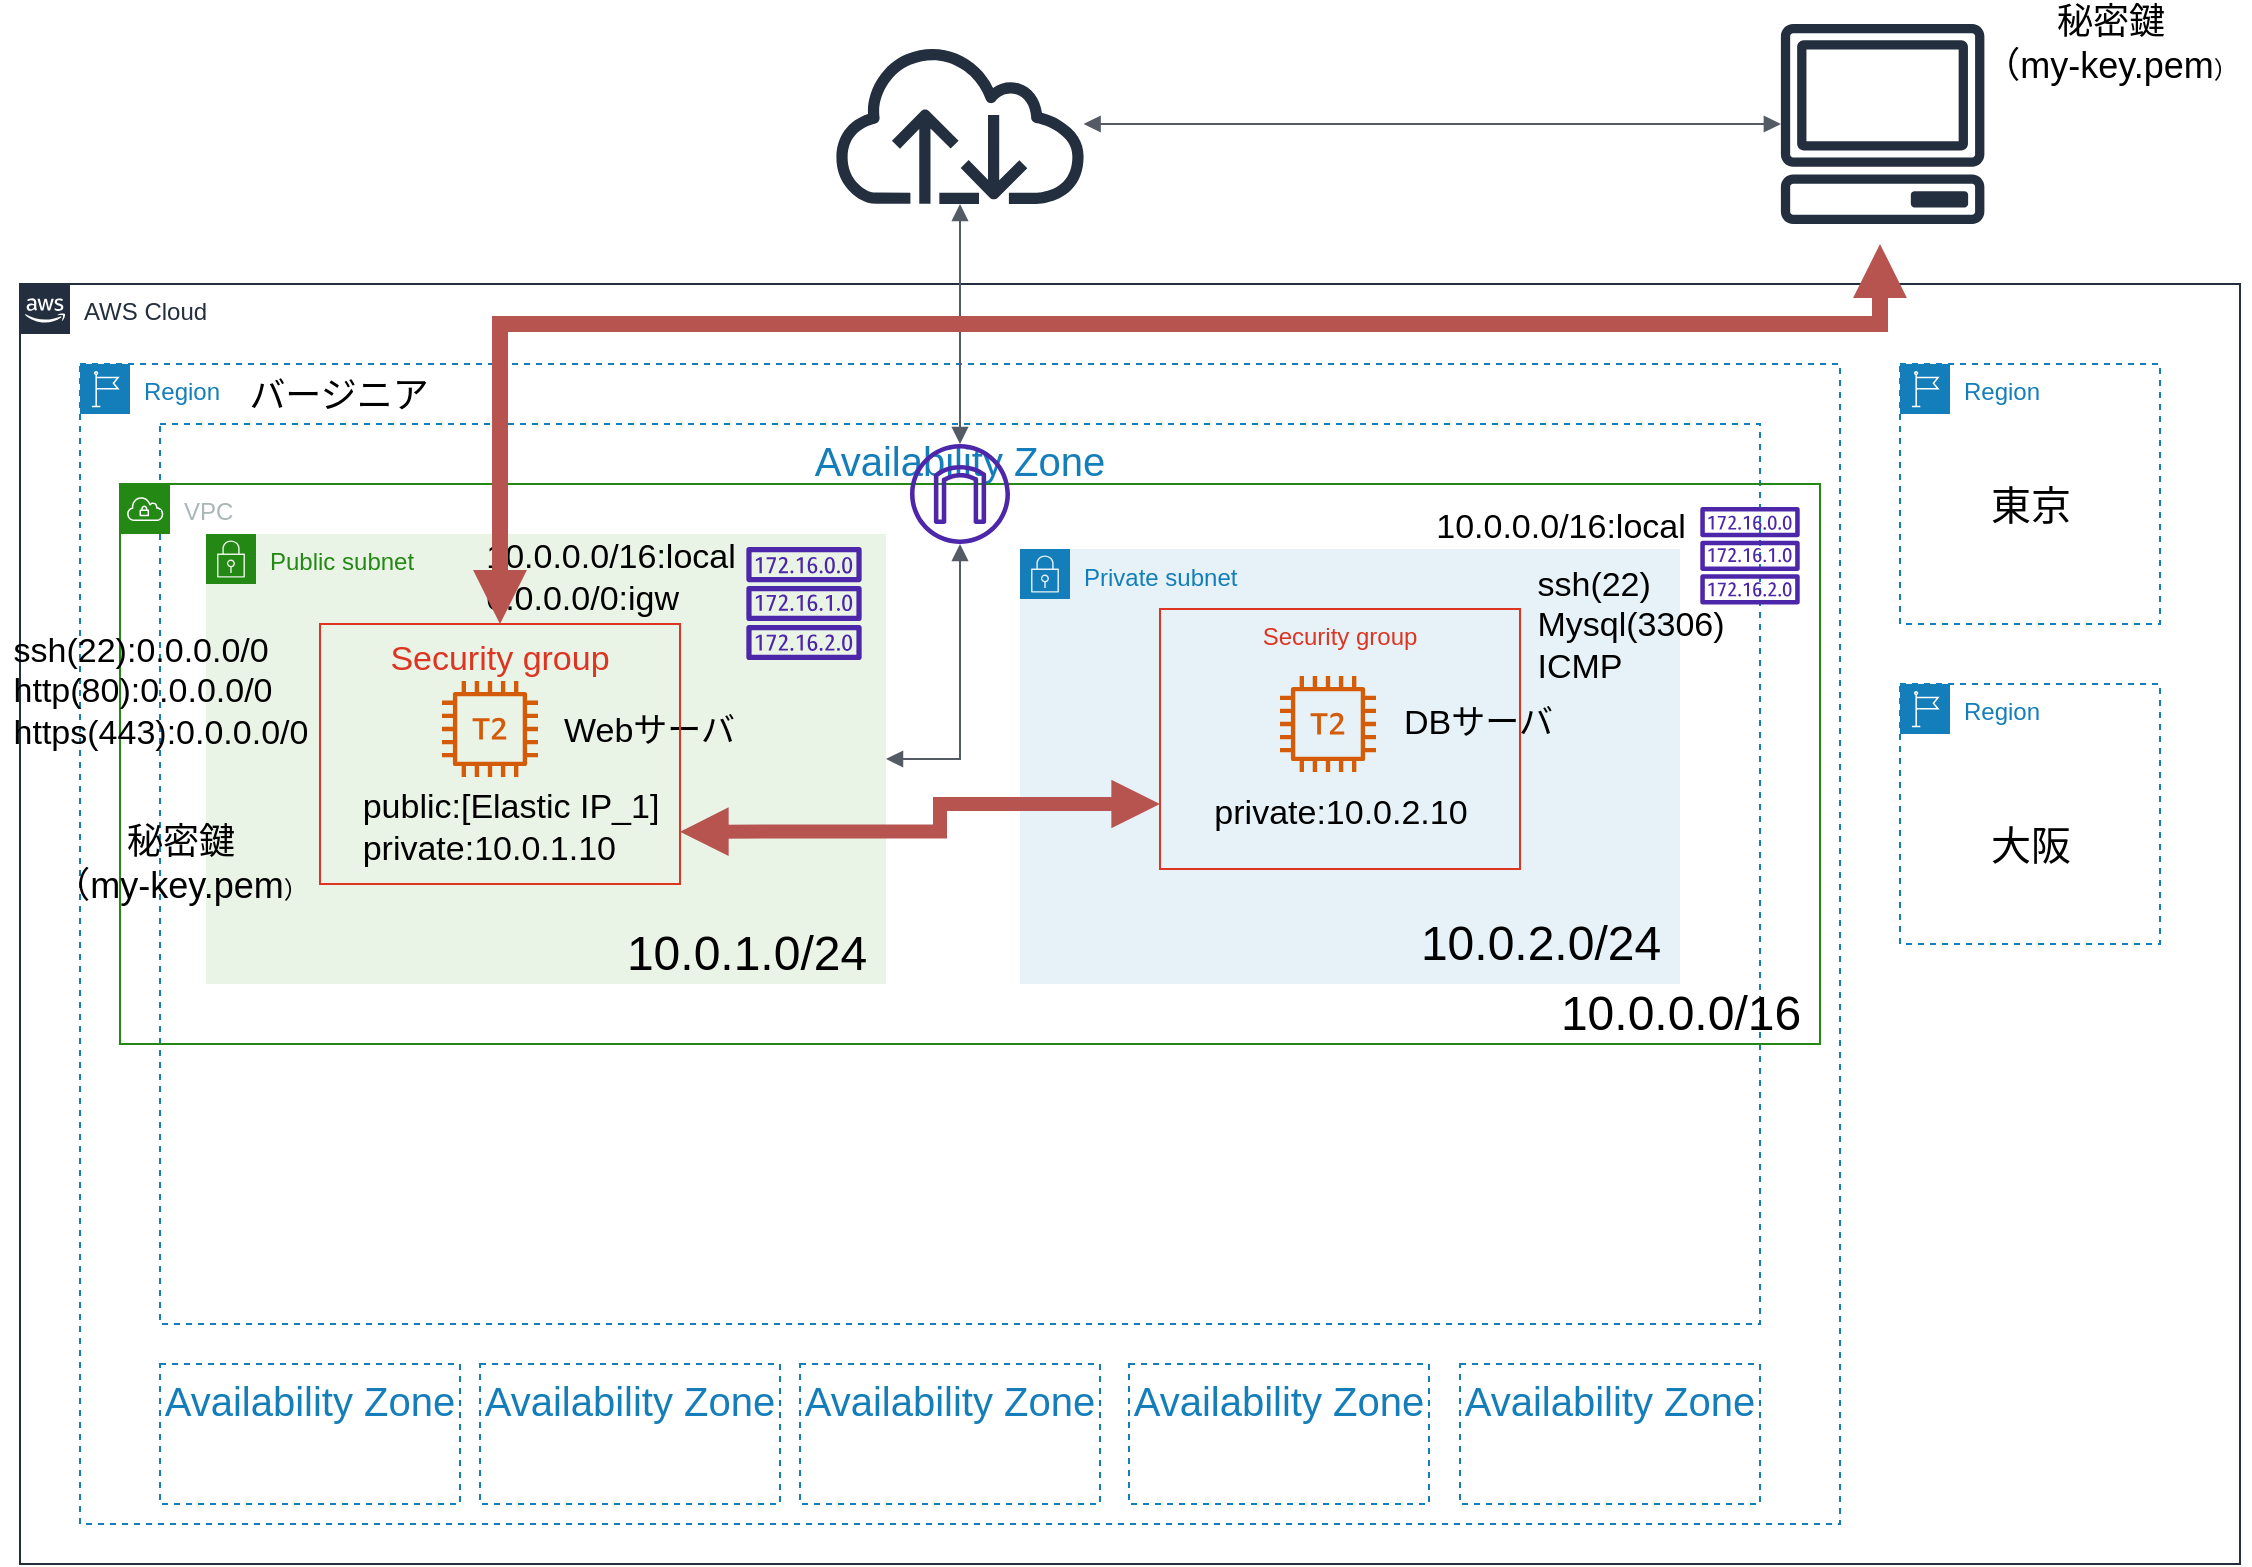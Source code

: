 <mxfile version="16.5.4" type="device"><diagram id="jHGPRK7OEZZswcV6LGpF" name="Page-1"><mxGraphModel dx="1673" dy="934" grid="1" gridSize="10" guides="1" tooltips="1" connect="1" arrows="1" fold="1" page="1" pageScale="1" pageWidth="1169" pageHeight="827" math="0" shadow="0"><root><mxCell id="0"/><mxCell id="1" parent="0"/><mxCell id="D1KLTxWbHaSVt6todmUT-1" value="AWS Cloud" style="points=[[0,0],[0.25,0],[0.5,0],[0.75,0],[1,0],[1,0.25],[1,0.5],[1,0.75],[1,1],[0.75,1],[0.5,1],[0.25,1],[0,1],[0,0.75],[0,0.5],[0,0.25]];outlineConnect=0;gradientColor=none;html=1;whiteSpace=wrap;fontSize=12;fontStyle=0;shape=mxgraph.aws4.group;grIcon=mxgraph.aws4.group_aws_cloud_alt;strokeColor=#232F3E;fillColor=none;verticalAlign=top;align=left;spacingLeft=30;fontColor=#232F3E;dashed=0;" parent="1" vertex="1"><mxGeometry x="30" y="170" width="1110" height="640" as="geometry"/></mxCell><mxCell id="D1KLTxWbHaSVt6todmUT-3" value="Region" style="points=[[0,0],[0.25,0],[0.5,0],[0.75,0],[1,0],[1,0.25],[1,0.5],[1,0.75],[1,1],[0.75,1],[0.5,1],[0.25,1],[0,1],[0,0.75],[0,0.5],[0,0.25]];outlineConnect=0;gradientColor=none;html=1;whiteSpace=wrap;fontSize=12;fontStyle=0;shape=mxgraph.aws4.group;grIcon=mxgraph.aws4.group_region;strokeColor=#147EBA;fillColor=none;verticalAlign=top;align=left;spacingLeft=30;fontColor=#147EBA;dashed=1;" parent="1" vertex="1"><mxGeometry x="60" y="210" width="880" height="580" as="geometry"/></mxCell><mxCell id="D1KLTxWbHaSVt6todmUT-4" value="&lt;font style=&quot;font-size: 18px&quot;&gt;バージニア&lt;/font&gt;" style="text;html=1;resizable=0;autosize=1;align=center;verticalAlign=middle;points=[];fillColor=none;strokeColor=none;rounded=0;" parent="1" vertex="1"><mxGeometry x="134" y="216" width="110" height="20" as="geometry"/></mxCell><mxCell id="D1KLTxWbHaSVt6todmUT-5" value="Region" style="points=[[0,0],[0.25,0],[0.5,0],[0.75,0],[1,0],[1,0.25],[1,0.5],[1,0.75],[1,1],[0.75,1],[0.5,1],[0.25,1],[0,1],[0,0.75],[0,0.5],[0,0.25]];outlineConnect=0;gradientColor=none;html=1;whiteSpace=wrap;fontSize=12;fontStyle=0;shape=mxgraph.aws4.group;grIcon=mxgraph.aws4.group_region;strokeColor=#147EBA;fillColor=none;verticalAlign=top;align=left;spacingLeft=30;fontColor=#147EBA;dashed=1;" parent="1" vertex="1"><mxGeometry x="970" y="210" width="130" height="130" as="geometry"/></mxCell><mxCell id="D1KLTxWbHaSVt6todmUT-6" value="Region" style="points=[[0,0],[0.25,0],[0.5,0],[0.75,0],[1,0],[1,0.25],[1,0.5],[1,0.75],[1,1],[0.75,1],[0.5,1],[0.25,1],[0,1],[0,0.75],[0,0.5],[0,0.25]];outlineConnect=0;gradientColor=none;html=1;whiteSpace=wrap;fontSize=12;fontStyle=0;shape=mxgraph.aws4.group;grIcon=mxgraph.aws4.group_region;strokeColor=#147EBA;fillColor=none;verticalAlign=top;align=left;spacingLeft=30;fontColor=#147EBA;dashed=1;" parent="1" vertex="1"><mxGeometry x="970" y="370" width="130" height="130" as="geometry"/></mxCell><mxCell id="D1KLTxWbHaSVt6todmUT-7" value="&lt;font style=&quot;font-size: 20px&quot;&gt;東京&lt;/font&gt;" style="text;html=1;resizable=0;autosize=1;align=center;verticalAlign=middle;points=[];fillColor=none;strokeColor=none;rounded=0;" parent="1" vertex="1"><mxGeometry x="1005" y="270" width="60" height="20" as="geometry"/></mxCell><mxCell id="D1KLTxWbHaSVt6todmUT-8" value="&lt;font style=&quot;font-size: 20px&quot;&gt;大阪&lt;/font&gt;" style="text;html=1;resizable=0;autosize=1;align=center;verticalAlign=middle;points=[];fillColor=none;strokeColor=none;rounded=0;" parent="1" vertex="1"><mxGeometry x="1005" y="440" width="60" height="20" as="geometry"/></mxCell><mxCell id="D1KLTxWbHaSVt6todmUT-9" value="Availability Zone" style="fillColor=none;strokeColor=#147EBA;dashed=1;verticalAlign=top;fontStyle=0;fontColor=#147EBA;fontSize=20;" parent="1" vertex="1"><mxGeometry x="100" y="240" width="800" height="450" as="geometry"/></mxCell><mxCell id="D1KLTxWbHaSVt6todmUT-11" value="Availability Zone" style="fillColor=none;strokeColor=#147EBA;dashed=1;verticalAlign=top;fontStyle=0;fontColor=#147EBA;fontSize=20;" parent="1" vertex="1"><mxGeometry x="100" y="710" width="150" height="70" as="geometry"/></mxCell><mxCell id="D1KLTxWbHaSVt6todmUT-12" value="Availability Zone" style="fillColor=none;strokeColor=#147EBA;dashed=1;verticalAlign=top;fontStyle=0;fontColor=#147EBA;fontSize=20;" parent="1" vertex="1"><mxGeometry x="260" y="710" width="150" height="70" as="geometry"/></mxCell><mxCell id="D1KLTxWbHaSVt6todmUT-13" value="Availability Zone" style="fillColor=none;strokeColor=#147EBA;dashed=1;verticalAlign=top;fontStyle=0;fontColor=#147EBA;fontSize=20;" parent="1" vertex="1"><mxGeometry x="420" y="710" width="150" height="70" as="geometry"/></mxCell><mxCell id="D1KLTxWbHaSVt6todmUT-14" value="Availability Zone" style="fillColor=none;strokeColor=#147EBA;dashed=1;verticalAlign=top;fontStyle=0;fontColor=#147EBA;fontSize=20;" parent="1" vertex="1"><mxGeometry x="584.5" y="710" width="150" height="70" as="geometry"/></mxCell><mxCell id="D1KLTxWbHaSVt6todmUT-15" value="Availability Zone" style="fillColor=none;strokeColor=#147EBA;dashed=1;verticalAlign=top;fontStyle=0;fontColor=#147EBA;fontSize=20;" parent="1" vertex="1"><mxGeometry x="750" y="710" width="150" height="70" as="geometry"/></mxCell><mxCell id="D1KLTxWbHaSVt6todmUT-16" value="VPC" style="points=[[0,0],[0.25,0],[0.5,0],[0.75,0],[1,0],[1,0.25],[1,0.5],[1,0.75],[1,1],[0.75,1],[0.5,1],[0.25,1],[0,1],[0,0.75],[0,0.5],[0,0.25]];outlineConnect=0;gradientColor=none;html=1;whiteSpace=wrap;fontSize=12;fontStyle=0;shape=mxgraph.aws4.group;grIcon=mxgraph.aws4.group_vpc;strokeColor=#248814;fillColor=none;verticalAlign=top;align=left;spacingLeft=30;fontColor=#AAB7B8;dashed=0;" parent="1" vertex="1"><mxGeometry x="80" y="270" width="850" height="280" as="geometry"/></mxCell><mxCell id="D1KLTxWbHaSVt6todmUT-17" value="&lt;font style=&quot;font-size: 24px&quot;&gt;10.0.0.0/16&lt;/font&gt;" style="text;html=1;resizable=0;autosize=1;align=center;verticalAlign=middle;points=[];fillColor=none;strokeColor=none;rounded=0;fontSize=20;" parent="1" vertex="1"><mxGeometry x="790" y="520" width="140" height="30" as="geometry"/></mxCell><mxCell id="D1KLTxWbHaSVt6todmUT-18" value="Public subnet" style="points=[[0,0],[0.25,0],[0.5,0],[0.75,0],[1,0],[1,0.25],[1,0.5],[1,0.75],[1,1],[0.75,1],[0.5,1],[0.25,1],[0,1],[0,0.75],[0,0.5],[0,0.25]];outlineConnect=0;gradientColor=none;html=1;whiteSpace=wrap;fontSize=12;fontStyle=0;shape=mxgraph.aws4.group;grIcon=mxgraph.aws4.group_security_group;grStroke=0;strokeColor=#248814;fillColor=#E9F3E6;verticalAlign=top;align=left;spacingLeft=30;fontColor=#248814;dashed=0;" parent="1" vertex="1"><mxGeometry x="123" y="295" width="340" height="225" as="geometry"/></mxCell><mxCell id="D1KLTxWbHaSVt6todmUT-19" value="&lt;font style=&quot;font-size: 24px&quot;&gt;10.0.1.0/24&lt;/font&gt;" style="text;html=1;resizable=0;autosize=1;align=center;verticalAlign=middle;points=[];fillColor=none;strokeColor=none;rounded=0;fontSize=20;" parent="1" vertex="1"><mxGeometry x="323" y="490" width="140" height="30" as="geometry"/></mxCell><mxCell id="D1KLTxWbHaSVt6todmUT-22" value="" style="sketch=0;outlineConnect=0;fontColor=#232F3E;gradientColor=none;fillColor=#232F3E;strokeColor=none;dashed=0;verticalLabelPosition=bottom;verticalAlign=top;align=center;html=1;fontSize=12;fontStyle=0;aspect=fixed;pointerEvents=1;shape=mxgraph.aws4.client;" parent="1" vertex="1"><mxGeometry x="910" y="40" width="102.63" height="100" as="geometry"/></mxCell><mxCell id="D1KLTxWbHaSVt6todmUT-23" value="" style="sketch=0;outlineConnect=0;fontColor=#232F3E;gradientColor=none;fillColor=#232F3E;strokeColor=none;dashed=0;verticalLabelPosition=bottom;verticalAlign=top;align=center;html=1;fontSize=12;fontStyle=0;aspect=fixed;pointerEvents=1;shape=mxgraph.aws4.internet;" parent="1" vertex="1"><mxGeometry x="435" y="50" width="130" height="80" as="geometry"/></mxCell><mxCell id="ukqF0awiUCykZ0KiMhG7-1" value="" style="sketch=0;outlineConnect=0;fontColor=#232F3E;gradientColor=none;fillColor=#4D27AA;strokeColor=none;dashed=0;verticalLabelPosition=bottom;verticalAlign=top;align=center;html=1;fontSize=12;fontStyle=0;aspect=fixed;pointerEvents=1;shape=mxgraph.aws4.internet_gateway;" parent="1" vertex="1"><mxGeometry x="475" y="250" width="50" height="50" as="geometry"/></mxCell><mxCell id="ukqF0awiUCykZ0KiMhG7-2" value="" style="edgeStyle=orthogonalEdgeStyle;html=1;endArrow=block;elbow=vertical;startArrow=block;startFill=1;endFill=1;strokeColor=#545B64;rounded=0;" parent="1" source="ukqF0awiUCykZ0KiMhG7-1" target="D1KLTxWbHaSVt6todmUT-23" edge="1"><mxGeometry width="100" relative="1" as="geometry"><mxPoint x="390" y="380" as="sourcePoint"/><mxPoint x="490" y="380" as="targetPoint"/></mxGeometry></mxCell><mxCell id="ukqF0awiUCykZ0KiMhG7-3" value="" style="edgeStyle=orthogonalEdgeStyle;html=1;endArrow=block;elbow=vertical;startArrow=block;startFill=1;endFill=1;strokeColor=#545B64;rounded=0;" parent="1" source="D1KLTxWbHaSVt6todmUT-23" target="D1KLTxWbHaSVt6todmUT-22" edge="1"><mxGeometry width="100" relative="1" as="geometry"><mxPoint x="390" y="380" as="sourcePoint"/><mxPoint x="490" y="380" as="targetPoint"/></mxGeometry></mxCell><mxCell id="ukqF0awiUCykZ0KiMhG7-4" value="" style="sketch=0;outlineConnect=0;fontColor=#232F3E;gradientColor=none;fillColor=#4D27AA;strokeColor=none;dashed=0;verticalLabelPosition=bottom;verticalAlign=top;align=center;html=1;fontSize=12;fontStyle=0;aspect=fixed;pointerEvents=1;shape=mxgraph.aws4.route_table;" parent="1" vertex="1"><mxGeometry x="870" y="281.54" width="50" height="48.72" as="geometry"/></mxCell><mxCell id="ukqF0awiUCykZ0KiMhG7-5" value="&lt;font style=&quot;font-size: 17px&quot;&gt;10.0.0.0/16:local&lt;/font&gt;" style="text;html=1;resizable=0;autosize=1;align=center;verticalAlign=middle;points=[];fillColor=none;strokeColor=none;rounded=0;" parent="1" vertex="1"><mxGeometry x="730" y="281.54" width="140" height="20" as="geometry"/></mxCell><mxCell id="ukqF0awiUCykZ0KiMhG7-6" value="" style="sketch=0;outlineConnect=0;fontColor=#232F3E;gradientColor=none;fillColor=#4D27AA;strokeColor=none;dashed=0;verticalLabelPosition=bottom;verticalAlign=top;align=center;html=1;fontSize=12;fontStyle=0;aspect=fixed;pointerEvents=1;shape=mxgraph.aws4.route_table;" parent="1" vertex="1"><mxGeometry x="393" y="301.54" width="58" height="56.51" as="geometry"/></mxCell><mxCell id="ukqF0awiUCykZ0KiMhG7-7" value="&lt;div style=&quot;text-align: left&quot;&gt;&lt;span style=&quot;font-size: 17px&quot;&gt;10.0.0.0/16:local&lt;/span&gt;&lt;/div&gt;&lt;font style=&quot;font-size: 17px&quot;&gt;&lt;div style=&quot;text-align: left&quot;&gt;&lt;span&gt;0.0.0.0/0:igw&lt;/span&gt;&lt;/div&gt;&lt;/font&gt;" style="text;html=1;resizable=0;autosize=1;align=center;verticalAlign=middle;points=[];fillColor=none;strokeColor=none;rounded=0;" parent="1" vertex="1"><mxGeometry x="255" y="301.54" width="140" height="30" as="geometry"/></mxCell><mxCell id="ukqF0awiUCykZ0KiMhG7-9" value="" style="edgeStyle=orthogonalEdgeStyle;html=1;endArrow=block;elbow=vertical;startArrow=block;startFill=1;endFill=1;strokeColor=#545B64;rounded=0;fontSize=17;exitX=1;exitY=0.5;exitDx=0;exitDy=0;" parent="1" source="D1KLTxWbHaSVt6todmUT-18" edge="1"><mxGeometry width="100" relative="1" as="geometry"><mxPoint x="450" y="336" as="sourcePoint"/><mxPoint x="500" y="300" as="targetPoint"/><Array as="points"><mxPoint x="500" y="408"/></Array></mxGeometry></mxCell><mxCell id="ukqF0awiUCykZ0KiMhG7-10" value="" style="sketch=0;outlineConnect=0;fontColor=#232F3E;gradientColor=none;fillColor=#D45B07;strokeColor=none;dashed=0;verticalLabelPosition=bottom;verticalAlign=top;align=center;html=1;fontSize=12;fontStyle=0;aspect=fixed;pointerEvents=1;shape=mxgraph.aws4.t2_instance;" parent="1" vertex="1"><mxGeometry x="241" y="368.49" width="48" height="48" as="geometry"/></mxCell><mxCell id="ukqF0awiUCykZ0KiMhG7-11" value="&lt;div style=&quot;text-align: left&quot;&gt;&lt;span style=&quot;font-size: 17px&quot;&gt;public:[Elastic IP_1]&lt;/span&gt;&lt;/div&gt;&lt;div style=&quot;text-align: left&quot;&gt;&lt;span style=&quot;font-size: 17px&quot;&gt;private:10.0.1.10&lt;/span&gt;&lt;/div&gt;" style="text;html=1;resizable=0;autosize=1;align=center;verticalAlign=middle;points=[];fillColor=none;strokeColor=none;rounded=0;" parent="1" vertex="1"><mxGeometry x="195" y="422.49" width="160" height="40" as="geometry"/></mxCell><mxCell id="ukqF0awiUCykZ0KiMhG7-12" value="&lt;font style=&quot;font-size: 17px&quot;&gt;Webサーバ&lt;/font&gt;" style="text;html=1;resizable=0;autosize=1;align=left;verticalAlign=middle;points=[];fillColor=none;strokeColor=none;rounded=0;" parent="1" vertex="1"><mxGeometry x="300" y="383.75" width="100" height="20" as="geometry"/></mxCell><mxCell id="ukqF0awiUCykZ0KiMhG7-13" value="Security group" style="fillColor=none;strokeColor=#DD3522;verticalAlign=top;fontStyle=0;fontColor=#DD3522;fontSize=17;" parent="1" vertex="1"><mxGeometry x="180" y="340" width="180" height="130" as="geometry"/></mxCell><mxCell id="ukqF0awiUCykZ0KiMhG7-16" value="&lt;div style=&quot;text-align: left&quot;&gt;&lt;span style=&quot;font-size: 17px&quot;&gt;ssh(22):0.0.0.0/0&lt;/span&gt;&lt;/div&gt;&lt;span style=&quot;font-size: 17px&quot;&gt;&lt;div style=&quot;text-align: left&quot;&gt;&lt;span&gt;http(80):&lt;/span&gt;&lt;span&gt;0.0.0.0/0&lt;/span&gt;&lt;/div&gt;&lt;/span&gt;&lt;span style=&quot;font-size: 17px&quot;&gt;&lt;div style=&quot;text-align: left&quot;&gt;&lt;span&gt;https(443):&lt;/span&gt;&lt;span&gt;0.0.0.0/0&lt;/span&gt;&lt;/div&gt;&lt;/span&gt;" style="text;html=1;resizable=0;autosize=1;align=center;verticalAlign=middle;points=[];fillColor=none;strokeColor=none;rounded=0;" parent="1" vertex="1"><mxGeometry x="20" y="349" width="160" height="50" as="geometry"/></mxCell><mxCell id="di8r6pEguApiscKewLgf-1" value="Private subnet" style="points=[[0,0],[0.25,0],[0.5,0],[0.75,0],[1,0],[1,0.25],[1,0.5],[1,0.75],[1,1],[0.75,1],[0.5,1],[0.25,1],[0,1],[0,0.75],[0,0.5],[0,0.25]];outlineConnect=0;gradientColor=none;html=1;whiteSpace=wrap;fontSize=12;fontStyle=0;container=1;pointerEvents=0;collapsible=0;recursiveResize=0;shape=mxgraph.aws4.group;grIcon=mxgraph.aws4.group_security_group;grStroke=0;strokeColor=#147EBA;fillColor=#E6F2F8;verticalAlign=top;align=left;spacingLeft=30;fontColor=#147EBA;dashed=0;" vertex="1" parent="1"><mxGeometry x="530" y="302.5" width="330" height="217.5" as="geometry"/></mxCell><mxCell id="di8r6pEguApiscKewLgf-2" value="&lt;font style=&quot;font-size: 24px&quot;&gt;10.0.2.0/24&lt;/font&gt;" style="text;html=1;resizable=0;autosize=1;align=center;verticalAlign=middle;points=[];fillColor=none;strokeColor=none;rounded=0;fontSize=20;" vertex="1" parent="di8r6pEguApiscKewLgf-1"><mxGeometry x="190" y="182.5" width="140" height="30" as="geometry"/></mxCell><mxCell id="di8r6pEguApiscKewLgf-3" value="" style="sketch=0;outlineConnect=0;fontColor=#232F3E;gradientColor=none;fillColor=#D45B07;strokeColor=none;dashed=0;verticalLabelPosition=bottom;verticalAlign=top;align=center;html=1;fontSize=12;fontStyle=0;aspect=fixed;pointerEvents=1;shape=mxgraph.aws4.t2_instance;" vertex="1" parent="di8r6pEguApiscKewLgf-1"><mxGeometry x="130" y="63.5" width="48" height="48" as="geometry"/></mxCell><mxCell id="di8r6pEguApiscKewLgf-5" value="&lt;font style=&quot;font-size: 17px&quot;&gt;DBサーバ&lt;/font&gt;" style="text;html=1;resizable=0;autosize=1;align=left;verticalAlign=middle;points=[];fillColor=none;strokeColor=none;rounded=0;" vertex="1" parent="di8r6pEguApiscKewLgf-1"><mxGeometry x="190" y="77.5" width="90" height="20" as="geometry"/></mxCell><mxCell id="di8r6pEguApiscKewLgf-6" value="Security group" style="fillColor=none;strokeColor=#DD3522;verticalAlign=top;fontStyle=0;fontColor=#DD3522;" vertex="1" parent="di8r6pEguApiscKewLgf-1"><mxGeometry x="70" y="30" width="180" height="130" as="geometry"/></mxCell><mxCell id="di8r6pEguApiscKewLgf-7" value="&lt;div style=&quot;text-align: left&quot;&gt;&lt;span style=&quot;font-size: 17px&quot;&gt;ssh(22)&lt;/span&gt;&lt;/div&gt;&lt;span style=&quot;font-size: 17px&quot;&gt;&lt;div style=&quot;text-align: left&quot;&gt;Mysql(3306)&lt;/div&gt;&lt;div style=&quot;text-align: left&quot;&gt;ICMP&lt;/div&gt;&lt;/span&gt;" style="text;html=1;resizable=0;autosize=1;align=center;verticalAlign=middle;points=[];fillColor=none;strokeColor=none;rounded=0;" vertex="1" parent="di8r6pEguApiscKewLgf-1"><mxGeometry x="250" y="13.5" width="110" height="50" as="geometry"/></mxCell><mxCell id="di8r6pEguApiscKewLgf-4" value="&lt;div style=&quot;text-align: left&quot;&gt;&lt;span style=&quot;font-size: 17px&quot;&gt;private:10.0.2.10&lt;/span&gt;&lt;br&gt;&lt;/div&gt;" style="text;html=1;resizable=0;autosize=1;align=center;verticalAlign=middle;points=[];fillColor=none;strokeColor=none;rounded=0;" vertex="1" parent="1"><mxGeometry x="620" y="425" width="140" height="20" as="geometry"/></mxCell><mxCell id="di8r6pEguApiscKewLgf-8" value="" style="edgeStyle=orthogonalEdgeStyle;html=1;endArrow=block;elbow=vertical;startArrow=block;startFill=1;endFill=1;strokeColor=#b85450;rounded=0;exitX=0.5;exitY=0;exitDx=0;exitDy=0;strokeWidth=8;fillColor=#f8cecc;" edge="1" parent="1" source="ukqF0awiUCykZ0KiMhG7-13"><mxGeometry width="100" relative="1" as="geometry"><mxPoint x="530" y="450" as="sourcePoint"/><mxPoint x="960" y="150" as="targetPoint"/><Array as="points"><mxPoint x="270" y="190"/><mxPoint x="960" y="190"/></Array></mxGeometry></mxCell><mxCell id="di8r6pEguApiscKewLgf-9" value="" style="edgeStyle=orthogonalEdgeStyle;html=1;endArrow=block;elbow=vertical;startArrow=block;startFill=1;endFill=1;strokeColor=#b85450;rounded=0;entryX=0;entryY=0.75;entryDx=0;entryDy=0;fillColor=#f8cecc;strokeWidth=7;" edge="1" parent="1" target="di8r6pEguApiscKewLgf-6"><mxGeometry width="100" relative="1" as="geometry"><mxPoint x="360" y="443.82" as="sourcePoint"/><mxPoint x="460" y="443.82" as="targetPoint"/><Array as="points"><mxPoint x="490" y="444"/><mxPoint x="490" y="430"/></Array></mxGeometry></mxCell><mxCell id="di8r6pEguApiscKewLgf-10" value="&lt;font style=&quot;font-size: 18px&quot;&gt;秘密鍵&lt;br&gt;（my-key.pem&lt;/font&gt;）" style="text;html=1;resizable=0;autosize=1;align=center;verticalAlign=middle;points=[];fillColor=none;strokeColor=none;rounded=0;" vertex="1" parent="1"><mxGeometry x="1005" y="30" width="140" height="40" as="geometry"/></mxCell><mxCell id="di8r6pEguApiscKewLgf-11" value="&lt;font style=&quot;font-size: 18px&quot;&gt;秘密鍵&lt;br&gt;（my-key.pem&lt;/font&gt;）" style="text;html=1;resizable=0;autosize=1;align=center;verticalAlign=middle;points=[];fillColor=none;strokeColor=none;rounded=0;" vertex="1" parent="1"><mxGeometry x="40" y="440" width="140" height="40" as="geometry"/></mxCell></root></mxGraphModel></diagram></mxfile>